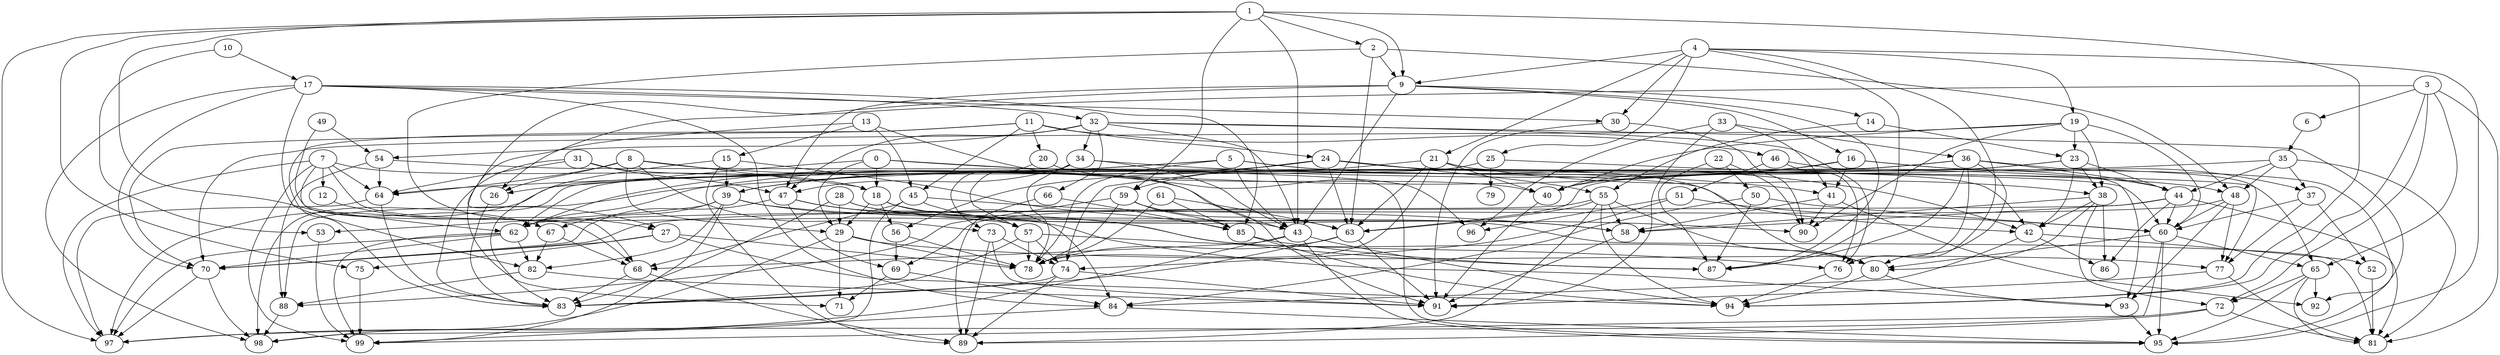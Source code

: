 digraph G {
0;
1;
2;
3;
4;
5;
6;
7;
8;
9;
10;
11;
12;
13;
14;
15;
16;
17;
18;
19;
20;
21;
22;
23;
24;
25;
26;
27;
28;
29;
30;
31;
32;
33;
34;
35;
36;
37;
38;
39;
40;
41;
42;
43;
44;
45;
46;
47;
48;
49;
50;
51;
52;
53;
54;
55;
56;
57;
58;
59;
60;
61;
62;
63;
64;
65;
66;
67;
68;
69;
70;
71;
72;
73;
74;
75;
76;
77;
78;
79;
80;
81;
82;
83;
84;
85;
86;
87;
88;
89;
90;
91;
92;
93;
94;
95;
96;
97;
98;
99;
0->18 ;
0->29 ;
0->42 ;
0->62 ;
0->96 ;
1->2 ;
1->9 ;
1->43 ;
1->59 ;
1->67 ;
1->75 ;
1->94 ;
1->97 ;
2->9 ;
2->48 ;
2->63 ;
2->68 ;
3->6 ;
3->27 ;
3->65 ;
3->72 ;
3->81 ;
3->94 ;
4->9 ;
4->19 ;
4->21 ;
4->25 ;
4->30 ;
4->76 ;
4->87 ;
4->95 ;
5->39 ;
5->42 ;
5->43 ;
5->62 ;
5->78 ;
5->80 ;
6->35 ;
7->12 ;
7->18 ;
7->57 ;
7->62 ;
7->64 ;
7->97 ;
7->99 ;
8->18 ;
8->26 ;
8->29 ;
8->64 ;
8->73 ;
8->95 ;
9->14 ;
9->16 ;
9->26 ;
9->43 ;
9->47 ;
9->87 ;
10->17 ;
10->53 ;
11->20 ;
11->24 ;
11->45 ;
11->46 ;
11->70 ;
11->83 ;
12->27 ;
13->15 ;
13->45 ;
13->71 ;
13->91 ;
14->23 ;
14->55 ;
15->39 ;
15->83 ;
15->85 ;
15->89 ;
16->26 ;
16->37 ;
16->40 ;
16->41 ;
16->95 ;
17->30 ;
17->32 ;
17->70 ;
17->82 ;
17->84 ;
17->85 ;
17->98 ;
18->29 ;
18->56 ;
18->58 ;
18->84 ;
19->23 ;
19->38 ;
19->40 ;
19->60 ;
19->70 ;
19->90 ;
20->40 ;
20->73 ;
21->38 ;
21->40 ;
21->42 ;
21->59 ;
21->63 ;
21->78 ;
22->50 ;
22->87 ;
22->90 ;
23->38 ;
23->40 ;
23->42 ;
23->44 ;
23->63 ;
24->39 ;
24->48 ;
24->55 ;
24->60 ;
24->62 ;
24->63 ;
24->74 ;
25->44 ;
25->79 ;
25->97 ;
26->83 ;
27->70 ;
27->75 ;
27->78 ;
27->94 ;
28->29 ;
28->43 ;
28->81 ;
28->83 ;
29->71 ;
29->77 ;
29->78 ;
29->98 ;
30->90 ;
30->91 ;
31->43 ;
31->47 ;
31->64 ;
31->83 ;
32->34 ;
32->43 ;
32->47 ;
32->54 ;
32->66 ;
32->76 ;
32->92 ;
33->36 ;
33->41 ;
33->91 ;
33->96 ;
34->41 ;
34->43 ;
34->47 ;
34->57 ;
34->78 ;
35->37 ;
35->44 ;
35->48 ;
35->64 ;
35->81 ;
36->44 ;
36->56 ;
36->76 ;
36->77 ;
36->80 ;
36->87 ;
36->88 ;
36->98 ;
37->52 ;
37->60 ;
37->77 ;
38->42 ;
38->58 ;
38->72 ;
38->80 ;
38->86 ;
39->53 ;
39->67 ;
39->82 ;
39->90 ;
39->93 ;
39->99 ;
40->91 ;
41->58 ;
41->90 ;
41->92 ;
42->52 ;
42->84 ;
42->86 ;
43->68 ;
43->94 ;
43->95 ;
43->97 ;
44->58 ;
44->60 ;
44->62 ;
44->81 ;
44->86 ;
45->58 ;
45->68 ;
45->87 ;
45->98 ;
46->51 ;
46->76 ;
46->93 ;
47->57 ;
47->69 ;
47->70 ;
47->80 ;
48->60 ;
48->70 ;
48->77 ;
48->93 ;
49->54 ;
49->68 ;
50->60 ;
50->84 ;
50->87 ;
51->60 ;
51->74 ;
51->96 ;
52->81 ;
53->99 ;
54->64 ;
54->65 ;
54->88 ;
55->58 ;
55->63 ;
55->69 ;
55->80 ;
55->89 ;
55->94 ;
56->69 ;
56->78 ;
57->74 ;
57->76 ;
57->78 ;
57->83 ;
58->91 ;
59->63 ;
59->78 ;
59->85 ;
59->88 ;
60->65 ;
60->80 ;
60->95 ;
60->99 ;
61->63 ;
61->78 ;
61->85 ;
62->70 ;
62->82 ;
62->97 ;
62->99 ;
63->78 ;
63->83 ;
63->91 ;
64->83 ;
64->97 ;
65->72 ;
65->81 ;
65->92 ;
65->95 ;
66->85 ;
66->89 ;
67->68 ;
67->82 ;
68->83 ;
68->89 ;
69->71 ;
69->84 ;
70->97 ;
70->98 ;
72->81 ;
72->89 ;
72->97 ;
73->74 ;
73->89 ;
73->91 ;
74->83 ;
74->89 ;
74->91 ;
75->99 ;
76->94 ;
77->81 ;
77->91 ;
80->93 ;
80->94 ;
82->88 ;
82->91 ;
84->95 ;
84->99 ;
85->87 ;
85->94 ;
88->98 ;
93->95 ;
}
